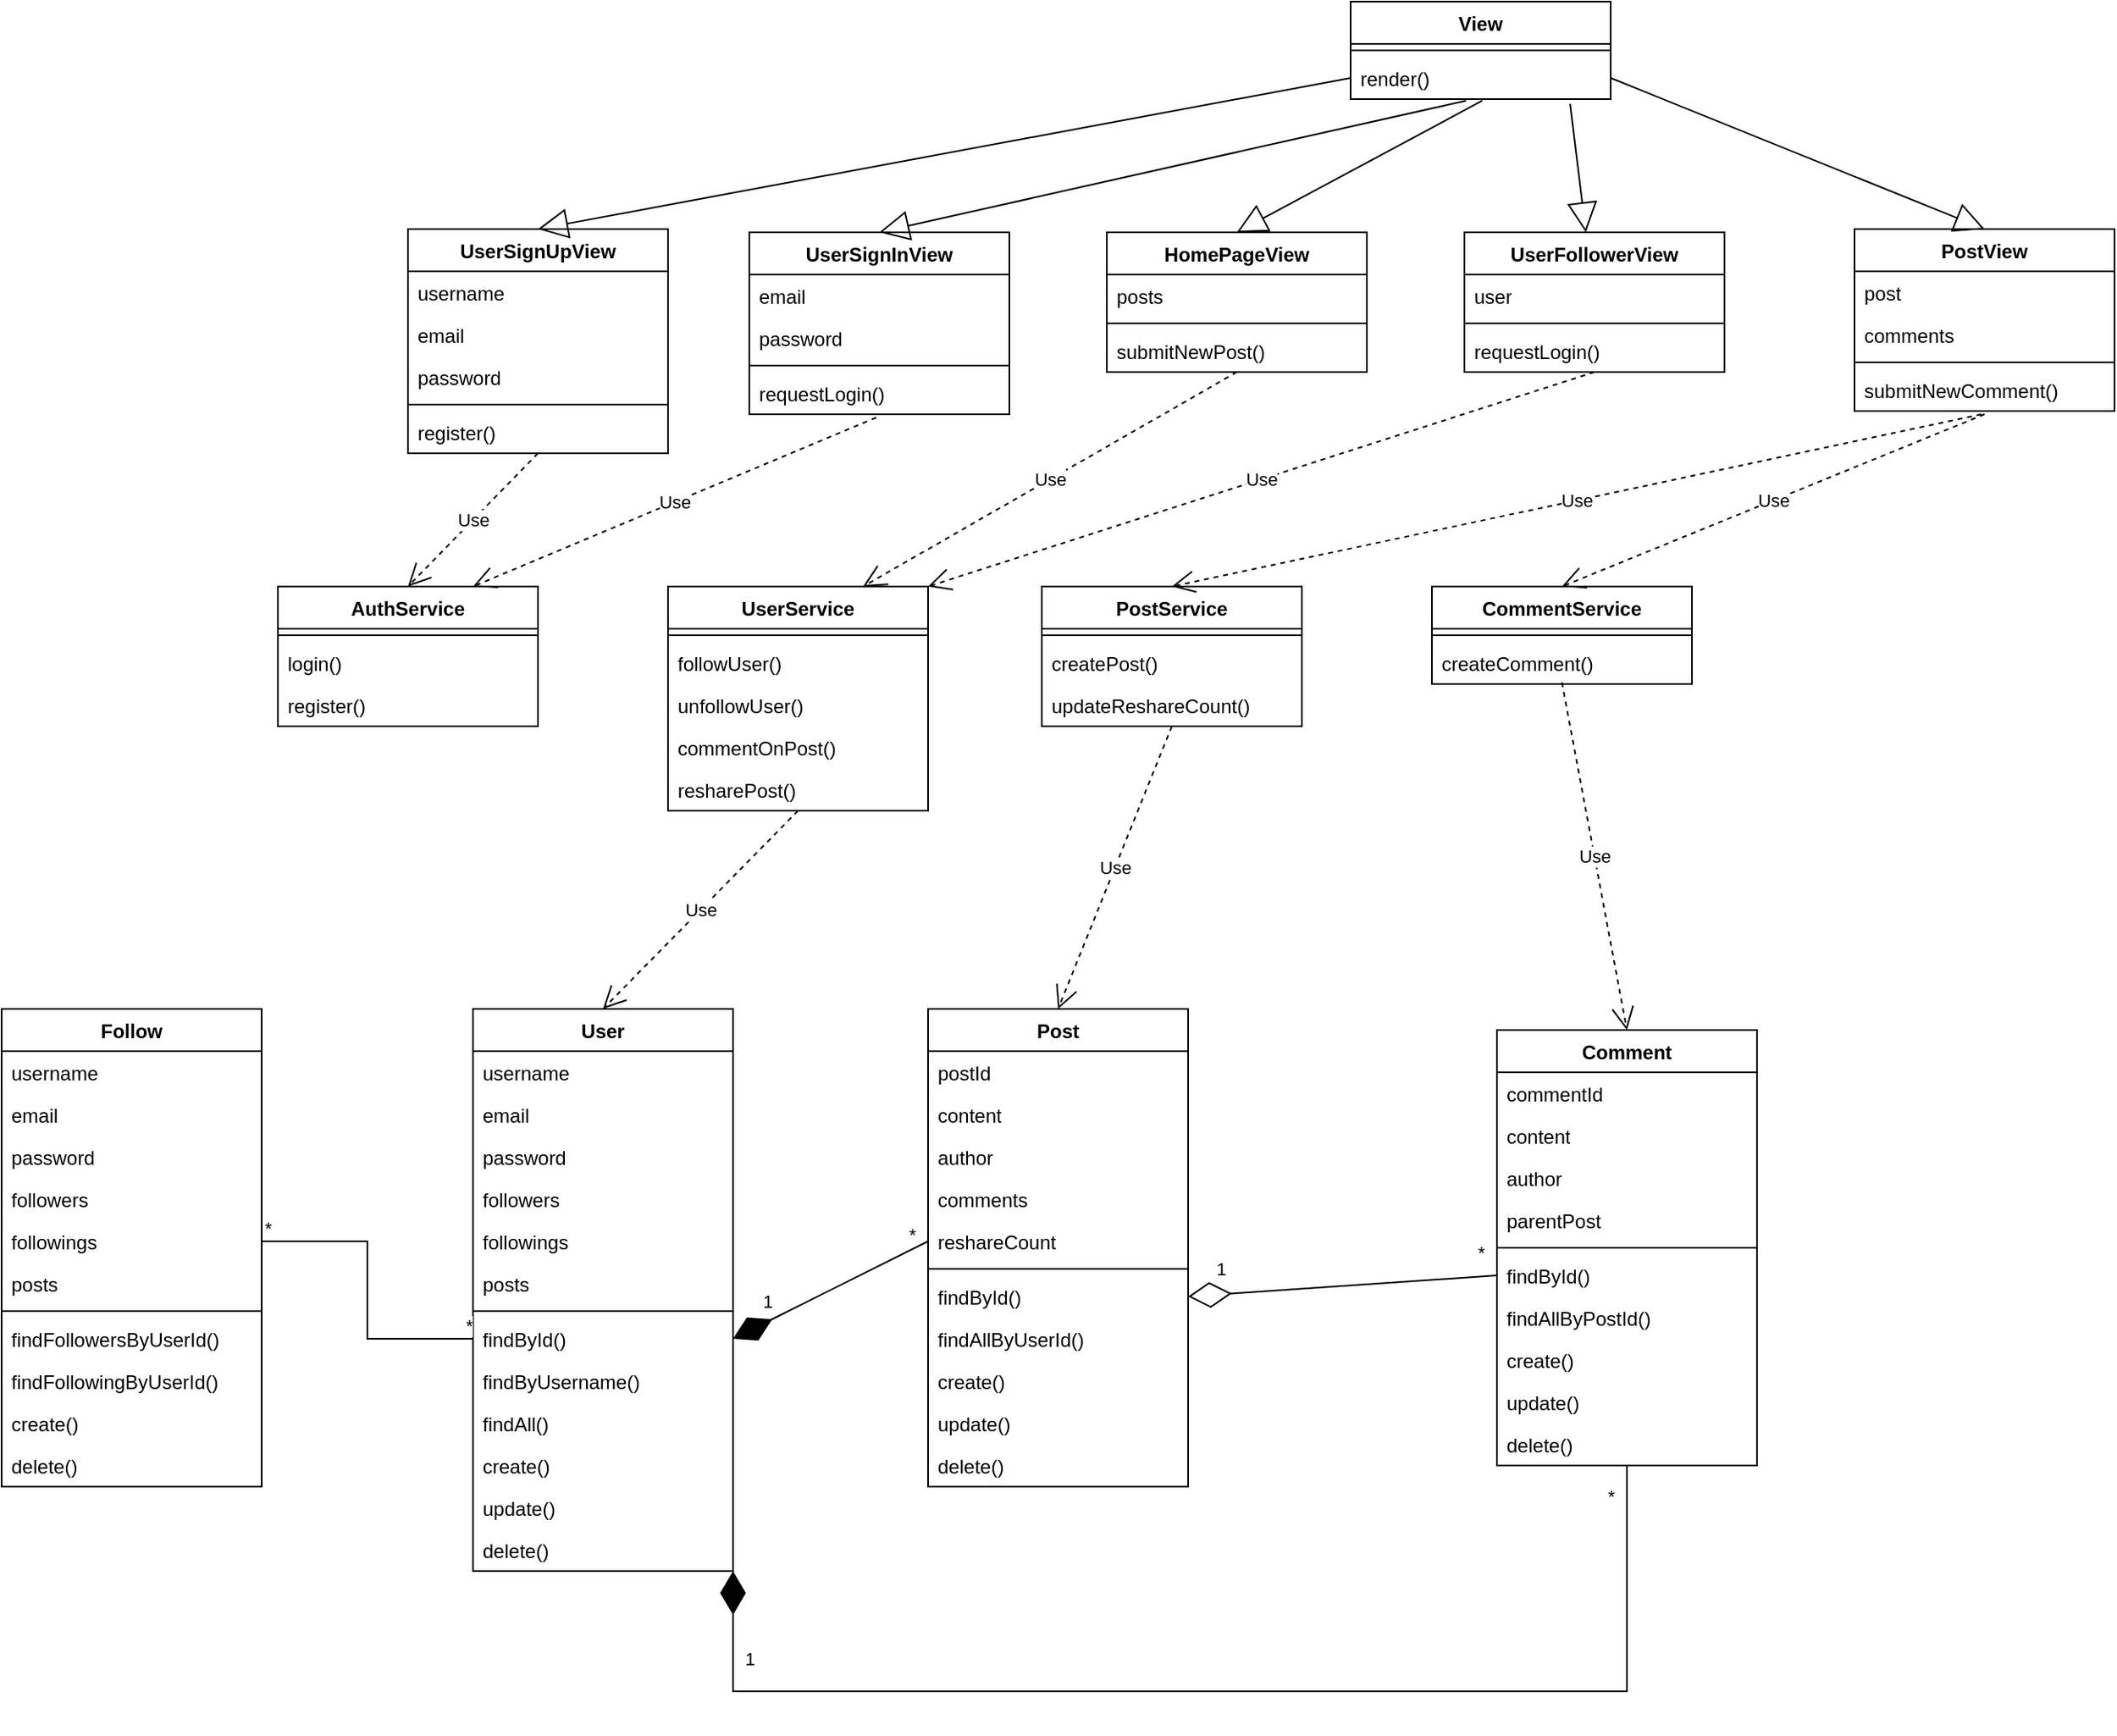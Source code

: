 <mxfile version="22.1.5" type="github">
  <diagram name="Page-1" id="UT8CZ-kKXrXBAKMA9dyA">
    <mxGraphModel dx="2494" dy="1551" grid="1" gridSize="10" guides="1" tooltips="1" connect="1" arrows="1" fold="1" page="1" pageScale="1" pageWidth="850" pageHeight="1100" math="0" shadow="0">
      <root>
        <mxCell id="0" />
        <mxCell id="1" parent="0" />
        <mxCell id="s4YndSarPMpqqNExpwYl-1" value="User" style="swimlane;fontStyle=1;align=center;verticalAlign=top;childLayout=stackLayout;horizontal=1;startSize=26;horizontalStack=0;resizeParent=1;resizeParentMax=0;resizeLast=0;collapsible=1;marginBottom=0;whiteSpace=wrap;html=1;" parent="1" vertex="1">
          <mxGeometry x="-720" y="600" width="160" height="346" as="geometry" />
        </mxCell>
        <mxCell id="s4YndSarPMpqqNExpwYl-19" value="username" style="text;strokeColor=none;fillColor=none;align=left;verticalAlign=top;spacingLeft=4;spacingRight=4;overflow=hidden;rotatable=0;points=[[0,0.5],[1,0.5]];portConstraint=eastwest;whiteSpace=wrap;html=1;" parent="s4YndSarPMpqqNExpwYl-1" vertex="1">
          <mxGeometry y="26" width="160" height="26" as="geometry" />
        </mxCell>
        <mxCell id="uorjEG0-72uclnNMncX7-30" value="email" style="text;strokeColor=none;fillColor=none;align=left;verticalAlign=top;spacingLeft=4;spacingRight=4;overflow=hidden;rotatable=0;points=[[0,0.5],[1,0.5]];portConstraint=eastwest;whiteSpace=wrap;html=1;" vertex="1" parent="s4YndSarPMpqqNExpwYl-1">
          <mxGeometry y="52" width="160" height="26" as="geometry" />
        </mxCell>
        <mxCell id="s4YndSarPMpqqNExpwYl-20" value="password" style="text;strokeColor=none;fillColor=none;align=left;verticalAlign=top;spacingLeft=4;spacingRight=4;overflow=hidden;rotatable=0;points=[[0,0.5],[1,0.5]];portConstraint=eastwest;whiteSpace=wrap;html=1;" parent="s4YndSarPMpqqNExpwYl-1" vertex="1">
          <mxGeometry y="78" width="160" height="26" as="geometry" />
        </mxCell>
        <mxCell id="s4YndSarPMpqqNExpwYl-94" value="followers" style="text;strokeColor=none;fillColor=none;align=left;verticalAlign=top;spacingLeft=4;spacingRight=4;overflow=hidden;rotatable=0;points=[[0,0.5],[1,0.5]];portConstraint=eastwest;whiteSpace=wrap;html=1;" parent="s4YndSarPMpqqNExpwYl-1" vertex="1">
          <mxGeometry y="104" width="160" height="26" as="geometry" />
        </mxCell>
        <mxCell id="s4YndSarPMpqqNExpwYl-95" value="followings" style="text;strokeColor=none;fillColor=none;align=left;verticalAlign=top;spacingLeft=4;spacingRight=4;overflow=hidden;rotatable=0;points=[[0,0.5],[1,0.5]];portConstraint=eastwest;whiteSpace=wrap;html=1;" parent="s4YndSarPMpqqNExpwYl-1" vertex="1">
          <mxGeometry y="130" width="160" height="26" as="geometry" />
        </mxCell>
        <mxCell id="s4YndSarPMpqqNExpwYl-18" value="posts" style="text;strokeColor=none;fillColor=none;align=left;verticalAlign=top;spacingLeft=4;spacingRight=4;overflow=hidden;rotatable=0;points=[[0,0.5],[1,0.5]];portConstraint=eastwest;whiteSpace=wrap;html=1;" parent="s4YndSarPMpqqNExpwYl-1" vertex="1">
          <mxGeometry y="156" width="160" height="26" as="geometry" />
        </mxCell>
        <mxCell id="s4YndSarPMpqqNExpwYl-3" value="" style="line;strokeWidth=1;fillColor=none;align=left;verticalAlign=middle;spacingTop=-1;spacingLeft=3;spacingRight=3;rotatable=0;labelPosition=right;points=[];portConstraint=eastwest;strokeColor=inherit;" parent="s4YndSarPMpqqNExpwYl-1" vertex="1">
          <mxGeometry y="182" width="160" height="8" as="geometry" />
        </mxCell>
        <mxCell id="uorjEG0-72uclnNMncX7-3" value="findById()" style="text;strokeColor=none;fillColor=none;align=left;verticalAlign=top;spacingLeft=4;spacingRight=4;overflow=hidden;rotatable=0;points=[[0,0.5],[1,0.5]];portConstraint=eastwest;whiteSpace=wrap;html=1;" vertex="1" parent="s4YndSarPMpqqNExpwYl-1">
          <mxGeometry y="190" width="160" height="26" as="geometry" />
        </mxCell>
        <mxCell id="s4YndSarPMpqqNExpwYl-22" value="findByUsername()" style="text;strokeColor=none;fillColor=none;align=left;verticalAlign=top;spacingLeft=4;spacingRight=4;overflow=hidden;rotatable=0;points=[[0,0.5],[1,0.5]];portConstraint=eastwest;whiteSpace=wrap;html=1;" parent="s4YndSarPMpqqNExpwYl-1" vertex="1">
          <mxGeometry y="216" width="160" height="26" as="geometry" />
        </mxCell>
        <mxCell id="s4YndSarPMpqqNExpwYl-23" value="findAll()" style="text;strokeColor=none;fillColor=none;align=left;verticalAlign=top;spacingLeft=4;spacingRight=4;overflow=hidden;rotatable=0;points=[[0,0.5],[1,0.5]];portConstraint=eastwest;whiteSpace=wrap;html=1;" parent="s4YndSarPMpqqNExpwYl-1" vertex="1">
          <mxGeometry y="242" width="160" height="26" as="geometry" />
        </mxCell>
        <mxCell id="s4YndSarPMpqqNExpwYl-24" value="create()" style="text;strokeColor=none;fillColor=none;align=left;verticalAlign=top;spacingLeft=4;spacingRight=4;overflow=hidden;rotatable=0;points=[[0,0.5],[1,0.5]];portConstraint=eastwest;whiteSpace=wrap;html=1;" parent="s4YndSarPMpqqNExpwYl-1" vertex="1">
          <mxGeometry y="268" width="160" height="26" as="geometry" />
        </mxCell>
        <mxCell id="s4YndSarPMpqqNExpwYl-25" value="update()" style="text;strokeColor=none;fillColor=none;align=left;verticalAlign=top;spacingLeft=4;spacingRight=4;overflow=hidden;rotatable=0;points=[[0,0.5],[1,0.5]];portConstraint=eastwest;whiteSpace=wrap;html=1;" parent="s4YndSarPMpqqNExpwYl-1" vertex="1">
          <mxGeometry y="294" width="160" height="26" as="geometry" />
        </mxCell>
        <mxCell id="uorjEG0-72uclnNMncX7-2" value="delete()" style="text;strokeColor=none;fillColor=none;align=left;verticalAlign=top;spacingLeft=4;spacingRight=4;overflow=hidden;rotatable=0;points=[[0,0.5],[1,0.5]];portConstraint=eastwest;whiteSpace=wrap;html=1;" vertex="1" parent="s4YndSarPMpqqNExpwYl-1">
          <mxGeometry y="320" width="160" height="26" as="geometry" />
        </mxCell>
        <mxCell id="s4YndSarPMpqqNExpwYl-5" value="Comment" style="swimlane;fontStyle=1;align=center;verticalAlign=top;childLayout=stackLayout;horizontal=1;startSize=26;horizontalStack=0;resizeParent=1;resizeParentMax=0;resizeLast=0;collapsible=1;marginBottom=0;whiteSpace=wrap;html=1;" parent="1" vertex="1">
          <mxGeometry x="-90" y="613" width="160" height="268" as="geometry" />
        </mxCell>
        <mxCell id="s4YndSarPMpqqNExpwYl-6" value="commentId" style="text;strokeColor=none;fillColor=none;align=left;verticalAlign=top;spacingLeft=4;spacingRight=4;overflow=hidden;rotatable=0;points=[[0,0.5],[1,0.5]];portConstraint=eastwest;whiteSpace=wrap;html=1;" parent="s4YndSarPMpqqNExpwYl-5" vertex="1">
          <mxGeometry y="26" width="160" height="26" as="geometry" />
        </mxCell>
        <mxCell id="s4YndSarPMpqqNExpwYl-123" value="content" style="text;strokeColor=none;fillColor=none;align=left;verticalAlign=top;spacingLeft=4;spacingRight=4;overflow=hidden;rotatable=0;points=[[0,0.5],[1,0.5]];portConstraint=eastwest;whiteSpace=wrap;html=1;" parent="s4YndSarPMpqqNExpwYl-5" vertex="1">
          <mxGeometry y="52" width="160" height="26" as="geometry" />
        </mxCell>
        <mxCell id="s4YndSarPMpqqNExpwYl-124" value="author" style="text;strokeColor=none;fillColor=none;align=left;verticalAlign=top;spacingLeft=4;spacingRight=4;overflow=hidden;rotatable=0;points=[[0,0.5],[1,0.5]];portConstraint=eastwest;whiteSpace=wrap;html=1;" parent="s4YndSarPMpqqNExpwYl-5" vertex="1">
          <mxGeometry y="78" width="160" height="26" as="geometry" />
        </mxCell>
        <mxCell id="s4YndSarPMpqqNExpwYl-125" value="parentPost" style="text;strokeColor=none;fillColor=none;align=left;verticalAlign=top;spacingLeft=4;spacingRight=4;overflow=hidden;rotatable=0;points=[[0,0.5],[1,0.5]];portConstraint=eastwest;whiteSpace=wrap;html=1;" parent="s4YndSarPMpqqNExpwYl-5" vertex="1">
          <mxGeometry y="104" width="160" height="26" as="geometry" />
        </mxCell>
        <mxCell id="s4YndSarPMpqqNExpwYl-7" value="" style="line;strokeWidth=1;fillColor=none;align=left;verticalAlign=middle;spacingTop=-1;spacingLeft=3;spacingRight=3;rotatable=0;labelPosition=right;points=[];portConstraint=eastwest;strokeColor=inherit;" parent="s4YndSarPMpqqNExpwYl-5" vertex="1">
          <mxGeometry y="130" width="160" height="8" as="geometry" />
        </mxCell>
        <mxCell id="uorjEG0-72uclnNMncX7-110" value="findById()" style="text;strokeColor=none;fillColor=none;align=left;verticalAlign=top;spacingLeft=4;spacingRight=4;overflow=hidden;rotatable=0;points=[[0,0.5],[1,0.5]];portConstraint=eastwest;whiteSpace=wrap;html=1;" vertex="1" parent="s4YndSarPMpqqNExpwYl-5">
          <mxGeometry y="138" width="160" height="26" as="geometry" />
        </mxCell>
        <mxCell id="uorjEG0-72uclnNMncX7-111" value="findAllByPostId()" style="text;strokeColor=none;fillColor=none;align=left;verticalAlign=top;spacingLeft=4;spacingRight=4;overflow=hidden;rotatable=0;points=[[0,0.5],[1,0.5]];portConstraint=eastwest;whiteSpace=wrap;html=1;" vertex="1" parent="s4YndSarPMpqqNExpwYl-5">
          <mxGeometry y="164" width="160" height="26" as="geometry" />
        </mxCell>
        <mxCell id="s4YndSarPMpqqNExpwYl-8" value="create()" style="text;strokeColor=none;fillColor=none;align=left;verticalAlign=top;spacingLeft=4;spacingRight=4;overflow=hidden;rotatable=0;points=[[0,0.5],[1,0.5]];portConstraint=eastwest;whiteSpace=wrap;html=1;" parent="s4YndSarPMpqqNExpwYl-5" vertex="1">
          <mxGeometry y="190" width="160" height="26" as="geometry" />
        </mxCell>
        <mxCell id="uorjEG0-72uclnNMncX7-112" value="update()" style="text;strokeColor=none;fillColor=none;align=left;verticalAlign=top;spacingLeft=4;spacingRight=4;overflow=hidden;rotatable=0;points=[[0,0.5],[1,0.5]];portConstraint=eastwest;whiteSpace=wrap;html=1;" vertex="1" parent="s4YndSarPMpqqNExpwYl-5">
          <mxGeometry y="216" width="160" height="26" as="geometry" />
        </mxCell>
        <mxCell id="uorjEG0-72uclnNMncX7-113" value="delete()" style="text;strokeColor=none;fillColor=none;align=left;verticalAlign=top;spacingLeft=4;spacingRight=4;overflow=hidden;rotatable=0;points=[[0,0.5],[1,0.5]];portConstraint=eastwest;whiteSpace=wrap;html=1;" vertex="1" parent="s4YndSarPMpqqNExpwYl-5">
          <mxGeometry y="242" width="160" height="26" as="geometry" />
        </mxCell>
        <mxCell id="s4YndSarPMpqqNExpwYl-26" value="Post" style="swimlane;fontStyle=1;align=center;verticalAlign=top;childLayout=stackLayout;horizontal=1;startSize=26;horizontalStack=0;resizeParent=1;resizeParentMax=0;resizeLast=0;collapsible=1;marginBottom=0;whiteSpace=wrap;html=1;" parent="1" vertex="1">
          <mxGeometry x="-440" y="600" width="160" height="294" as="geometry" />
        </mxCell>
        <mxCell id="s4YndSarPMpqqNExpwYl-27" value="postId" style="text;strokeColor=none;fillColor=none;align=left;verticalAlign=top;spacingLeft=4;spacingRight=4;overflow=hidden;rotatable=0;points=[[0,0.5],[1,0.5]];portConstraint=eastwest;whiteSpace=wrap;html=1;" parent="s4YndSarPMpqqNExpwYl-26" vertex="1">
          <mxGeometry y="26" width="160" height="26" as="geometry" />
        </mxCell>
        <mxCell id="s4YndSarPMpqqNExpwYl-28" value="content" style="text;strokeColor=none;fillColor=none;align=left;verticalAlign=top;spacingLeft=4;spacingRight=4;overflow=hidden;rotatable=0;points=[[0,0.5],[1,0.5]];portConstraint=eastwest;whiteSpace=wrap;html=1;" parent="s4YndSarPMpqqNExpwYl-26" vertex="1">
          <mxGeometry y="52" width="160" height="26" as="geometry" />
        </mxCell>
        <mxCell id="s4YndSarPMpqqNExpwYl-29" value="author" style="text;strokeColor=none;fillColor=none;align=left;verticalAlign=top;spacingLeft=4;spacingRight=4;overflow=hidden;rotatable=0;points=[[0,0.5],[1,0.5]];portConstraint=eastwest;whiteSpace=wrap;html=1;" parent="s4YndSarPMpqqNExpwYl-26" vertex="1">
          <mxGeometry y="78" width="160" height="26" as="geometry" />
        </mxCell>
        <mxCell id="s4YndSarPMpqqNExpwYl-30" value="comments" style="text;strokeColor=none;fillColor=none;align=left;verticalAlign=top;spacingLeft=4;spacingRight=4;overflow=hidden;rotatable=0;points=[[0,0.5],[1,0.5]];portConstraint=eastwest;whiteSpace=wrap;html=1;" parent="s4YndSarPMpqqNExpwYl-26" vertex="1">
          <mxGeometry y="104" width="160" height="26" as="geometry" />
        </mxCell>
        <mxCell id="s4YndSarPMpqqNExpwYl-32" value="reshareCount" style="text;strokeColor=none;fillColor=none;align=left;verticalAlign=top;spacingLeft=4;spacingRight=4;overflow=hidden;rotatable=0;points=[[0,0.5],[1,0.5]];portConstraint=eastwest;whiteSpace=wrap;html=1;" parent="s4YndSarPMpqqNExpwYl-26" vertex="1">
          <mxGeometry y="130" width="160" height="26" as="geometry" />
        </mxCell>
        <mxCell id="s4YndSarPMpqqNExpwYl-31" value="" style="line;strokeWidth=1;fillColor=none;align=left;verticalAlign=middle;spacingTop=-1;spacingLeft=3;spacingRight=3;rotatable=0;labelPosition=right;points=[];portConstraint=eastwest;strokeColor=inherit;" parent="s4YndSarPMpqqNExpwYl-26" vertex="1">
          <mxGeometry y="156" width="160" height="8" as="geometry" />
        </mxCell>
        <mxCell id="uorjEG0-72uclnNMncX7-1" value="findById()" style="text;strokeColor=none;fillColor=none;align=left;verticalAlign=top;spacingLeft=4;spacingRight=4;overflow=hidden;rotatable=0;points=[[0,0.5],[1,0.5]];portConstraint=eastwest;whiteSpace=wrap;html=1;" vertex="1" parent="s4YndSarPMpqqNExpwYl-26">
          <mxGeometry y="164" width="160" height="26" as="geometry" />
        </mxCell>
        <mxCell id="s4YndSarPMpqqNExpwYl-33" value="findAllByUserId()" style="text;strokeColor=none;fillColor=none;align=left;verticalAlign=top;spacingLeft=4;spacingRight=4;overflow=hidden;rotatable=0;points=[[0,0.5],[1,0.5]];portConstraint=eastwest;whiteSpace=wrap;html=1;" parent="s4YndSarPMpqqNExpwYl-26" vertex="1">
          <mxGeometry y="190" width="160" height="26" as="geometry" />
        </mxCell>
        <mxCell id="uorjEG0-72uclnNMncX7-107" value="create()" style="text;strokeColor=none;fillColor=none;align=left;verticalAlign=top;spacingLeft=4;spacingRight=4;overflow=hidden;rotatable=0;points=[[0,0.5],[1,0.5]];portConstraint=eastwest;whiteSpace=wrap;html=1;" vertex="1" parent="s4YndSarPMpqqNExpwYl-26">
          <mxGeometry y="216" width="160" height="26" as="geometry" />
        </mxCell>
        <mxCell id="uorjEG0-72uclnNMncX7-108" value="update()" style="text;strokeColor=none;fillColor=none;align=left;verticalAlign=top;spacingLeft=4;spacingRight=4;overflow=hidden;rotatable=0;points=[[0,0.5],[1,0.5]];portConstraint=eastwest;whiteSpace=wrap;html=1;" vertex="1" parent="s4YndSarPMpqqNExpwYl-26">
          <mxGeometry y="242" width="160" height="26" as="geometry" />
        </mxCell>
        <mxCell id="uorjEG0-72uclnNMncX7-109" value="delete()" style="text;strokeColor=none;fillColor=none;align=left;verticalAlign=top;spacingLeft=4;spacingRight=4;overflow=hidden;rotatable=0;points=[[0,0.5],[1,0.5]];portConstraint=eastwest;whiteSpace=wrap;html=1;" vertex="1" parent="s4YndSarPMpqqNExpwYl-26">
          <mxGeometry y="268" width="160" height="26" as="geometry" />
        </mxCell>
        <mxCell id="uorjEG0-72uclnNMncX7-21" value="UserSignInView" style="swimlane;fontStyle=1;align=center;verticalAlign=top;childLayout=stackLayout;horizontal=1;startSize=26;horizontalStack=0;resizeParent=1;resizeParentMax=0;resizeLast=0;collapsible=1;marginBottom=0;whiteSpace=wrap;html=1;" vertex="1" parent="1">
          <mxGeometry x="-550" y="122" width="160" height="112" as="geometry" />
        </mxCell>
        <mxCell id="uorjEG0-72uclnNMncX7-22" value="email" style="text;strokeColor=none;fillColor=none;align=left;verticalAlign=top;spacingLeft=4;spacingRight=4;overflow=hidden;rotatable=0;points=[[0,0.5],[1,0.5]];portConstraint=eastwest;whiteSpace=wrap;html=1;" vertex="1" parent="uorjEG0-72uclnNMncX7-21">
          <mxGeometry y="26" width="160" height="26" as="geometry" />
        </mxCell>
        <mxCell id="uorjEG0-72uclnNMncX7-23" value="password" style="text;strokeColor=none;fillColor=none;align=left;verticalAlign=top;spacingLeft=4;spacingRight=4;overflow=hidden;rotatable=0;points=[[0,0.5],[1,0.5]];portConstraint=eastwest;whiteSpace=wrap;html=1;" vertex="1" parent="uorjEG0-72uclnNMncX7-21">
          <mxGeometry y="52" width="160" height="26" as="geometry" />
        </mxCell>
        <mxCell id="uorjEG0-72uclnNMncX7-27" value="" style="line;strokeWidth=1;fillColor=none;align=left;verticalAlign=middle;spacingTop=-1;spacingLeft=3;spacingRight=3;rotatable=0;labelPosition=right;points=[];portConstraint=eastwest;strokeColor=inherit;" vertex="1" parent="uorjEG0-72uclnNMncX7-21">
          <mxGeometry y="78" width="160" height="8" as="geometry" />
        </mxCell>
        <mxCell id="uorjEG0-72uclnNMncX7-59" value="requestLogin()" style="text;strokeColor=none;fillColor=none;align=left;verticalAlign=top;spacingLeft=4;spacingRight=4;overflow=hidden;rotatable=0;points=[[0,0.5],[1,0.5]];portConstraint=eastwest;whiteSpace=wrap;html=1;" vertex="1" parent="uorjEG0-72uclnNMncX7-21">
          <mxGeometry y="86" width="160" height="26" as="geometry" />
        </mxCell>
        <mxCell id="uorjEG0-72uclnNMncX7-31" value="View" style="swimlane;fontStyle=1;align=center;verticalAlign=top;childLayout=stackLayout;horizontal=1;startSize=26;horizontalStack=0;resizeParent=1;resizeParentMax=0;resizeLast=0;collapsible=1;marginBottom=0;whiteSpace=wrap;html=1;" vertex="1" parent="1">
          <mxGeometry x="-180" y="-20" width="160" height="60" as="geometry" />
        </mxCell>
        <mxCell id="uorjEG0-72uclnNMncX7-37" value="" style="line;strokeWidth=1;fillColor=none;align=left;verticalAlign=middle;spacingTop=-1;spacingLeft=3;spacingRight=3;rotatable=0;labelPosition=right;points=[];portConstraint=eastwest;strokeColor=inherit;" vertex="1" parent="uorjEG0-72uclnNMncX7-31">
          <mxGeometry y="26" width="160" height="8" as="geometry" />
        </mxCell>
        <mxCell id="uorjEG0-72uclnNMncX7-38" value="render()" style="text;strokeColor=none;fillColor=none;align=left;verticalAlign=top;spacingLeft=4;spacingRight=4;overflow=hidden;rotatable=0;points=[[0,0.5],[1,0.5]];portConstraint=eastwest;whiteSpace=wrap;html=1;" vertex="1" parent="uorjEG0-72uclnNMncX7-31">
          <mxGeometry y="34" width="160" height="26" as="geometry" />
        </mxCell>
        <mxCell id="uorjEG0-72uclnNMncX7-39" value="" style="endArrow=block;endSize=16;endFill=0;html=1;rounded=0;entryX=0.5;entryY=0;entryDx=0;entryDy=0;exitX=0.444;exitY=1.038;exitDx=0;exitDy=0;exitPerimeter=0;" edge="1" parent="1" source="uorjEG0-72uclnNMncX7-38" target="uorjEG0-72uclnNMncX7-21">
          <mxGeometry width="160" relative="1" as="geometry">
            <mxPoint x="-110" y="50" as="sourcePoint" />
            <mxPoint x="-110" y="140" as="targetPoint" />
          </mxGeometry>
        </mxCell>
        <mxCell id="uorjEG0-72uclnNMncX7-40" value="HomePageView" style="swimlane;fontStyle=1;align=center;verticalAlign=top;childLayout=stackLayout;horizontal=1;startSize=26;horizontalStack=0;resizeParent=1;resizeParentMax=0;resizeLast=0;collapsible=1;marginBottom=0;whiteSpace=wrap;html=1;" vertex="1" parent="1">
          <mxGeometry x="-330" y="122" width="160" height="86" as="geometry" />
        </mxCell>
        <mxCell id="uorjEG0-72uclnNMncX7-41" value="posts" style="text;strokeColor=none;fillColor=none;align=left;verticalAlign=top;spacingLeft=4;spacingRight=4;overflow=hidden;rotatable=0;points=[[0,0.5],[1,0.5]];portConstraint=eastwest;whiteSpace=wrap;html=1;" vertex="1" parent="uorjEG0-72uclnNMncX7-40">
          <mxGeometry y="26" width="160" height="26" as="geometry" />
        </mxCell>
        <mxCell id="uorjEG0-72uclnNMncX7-43" value="" style="line;strokeWidth=1;fillColor=none;align=left;verticalAlign=middle;spacingTop=-1;spacingLeft=3;spacingRight=3;rotatable=0;labelPosition=right;points=[];portConstraint=eastwest;strokeColor=inherit;" vertex="1" parent="uorjEG0-72uclnNMncX7-40">
          <mxGeometry y="52" width="160" height="8" as="geometry" />
        </mxCell>
        <mxCell id="uorjEG0-72uclnNMncX7-49" value="submitNewPost()" style="text;strokeColor=none;fillColor=none;align=left;verticalAlign=top;spacingLeft=4;spacingRight=4;overflow=hidden;rotatable=0;points=[[0,0.5],[1,0.5]];portConstraint=eastwest;whiteSpace=wrap;html=1;" vertex="1" parent="uorjEG0-72uclnNMncX7-40">
          <mxGeometry y="60" width="160" height="26" as="geometry" />
        </mxCell>
        <mxCell id="uorjEG0-72uclnNMncX7-48" value="" style="endArrow=block;endSize=16;endFill=0;html=1;rounded=0;entryX=0.5;entryY=0;entryDx=0;entryDy=0;exitX=0.506;exitY=1.038;exitDx=0;exitDy=0;exitPerimeter=0;" edge="1" parent="1" source="uorjEG0-72uclnNMncX7-38" target="uorjEG0-72uclnNMncX7-40">
          <mxGeometry width="160" relative="1" as="geometry">
            <mxPoint x="-9" y="54" as="sourcePoint" />
            <mxPoint x="-220" y="147" as="targetPoint" />
          </mxGeometry>
        </mxCell>
        <mxCell id="uorjEG0-72uclnNMncX7-60" value="PostView" style="swimlane;fontStyle=1;align=center;verticalAlign=top;childLayout=stackLayout;horizontal=1;startSize=26;horizontalStack=0;resizeParent=1;resizeParentMax=0;resizeLast=0;collapsible=1;marginBottom=0;whiteSpace=wrap;html=1;" vertex="1" parent="1">
          <mxGeometry x="130" y="120" width="160" height="112" as="geometry" />
        </mxCell>
        <mxCell id="uorjEG0-72uclnNMncX7-61" value="post" style="text;strokeColor=none;fillColor=none;align=left;verticalAlign=top;spacingLeft=4;spacingRight=4;overflow=hidden;rotatable=0;points=[[0,0.5],[1,0.5]];portConstraint=eastwest;whiteSpace=wrap;html=1;" vertex="1" parent="uorjEG0-72uclnNMncX7-60">
          <mxGeometry y="26" width="160" height="26" as="geometry" />
        </mxCell>
        <mxCell id="uorjEG0-72uclnNMncX7-64" value="comments" style="text;strokeColor=none;fillColor=none;align=left;verticalAlign=top;spacingLeft=4;spacingRight=4;overflow=hidden;rotatable=0;points=[[0,0.5],[1,0.5]];portConstraint=eastwest;whiteSpace=wrap;html=1;" vertex="1" parent="uorjEG0-72uclnNMncX7-60">
          <mxGeometry y="52" width="160" height="26" as="geometry" />
        </mxCell>
        <mxCell id="uorjEG0-72uclnNMncX7-62" value="" style="line;strokeWidth=1;fillColor=none;align=left;verticalAlign=middle;spacingTop=-1;spacingLeft=3;spacingRight=3;rotatable=0;labelPosition=right;points=[];portConstraint=eastwest;strokeColor=inherit;" vertex="1" parent="uorjEG0-72uclnNMncX7-60">
          <mxGeometry y="78" width="160" height="8" as="geometry" />
        </mxCell>
        <mxCell id="uorjEG0-72uclnNMncX7-63" value="submitNewComment()" style="text;strokeColor=none;fillColor=none;align=left;verticalAlign=top;spacingLeft=4;spacingRight=4;overflow=hidden;rotatable=0;points=[[0,0.5],[1,0.5]];portConstraint=eastwest;whiteSpace=wrap;html=1;" vertex="1" parent="uorjEG0-72uclnNMncX7-60">
          <mxGeometry y="86" width="160" height="26" as="geometry" />
        </mxCell>
        <mxCell id="uorjEG0-72uclnNMncX7-66" value="UserFollowerView" style="swimlane;fontStyle=1;align=center;verticalAlign=top;childLayout=stackLayout;horizontal=1;startSize=26;horizontalStack=0;resizeParent=1;resizeParentMax=0;resizeLast=0;collapsible=1;marginBottom=0;whiteSpace=wrap;html=1;" vertex="1" parent="1">
          <mxGeometry x="-110" y="122" width="160" height="86" as="geometry" />
        </mxCell>
        <mxCell id="uorjEG0-72uclnNMncX7-67" value="user" style="text;strokeColor=none;fillColor=none;align=left;verticalAlign=top;spacingLeft=4;spacingRight=4;overflow=hidden;rotatable=0;points=[[0,0.5],[1,0.5]];portConstraint=eastwest;whiteSpace=wrap;html=1;" vertex="1" parent="uorjEG0-72uclnNMncX7-66">
          <mxGeometry y="26" width="160" height="26" as="geometry" />
        </mxCell>
        <mxCell id="uorjEG0-72uclnNMncX7-69" value="" style="line;strokeWidth=1;fillColor=none;align=left;verticalAlign=middle;spacingTop=-1;spacingLeft=3;spacingRight=3;rotatable=0;labelPosition=right;points=[];portConstraint=eastwest;strokeColor=inherit;" vertex="1" parent="uorjEG0-72uclnNMncX7-66">
          <mxGeometry y="52" width="160" height="8" as="geometry" />
        </mxCell>
        <mxCell id="uorjEG0-72uclnNMncX7-70" value="requestLogin()" style="text;strokeColor=none;fillColor=none;align=left;verticalAlign=top;spacingLeft=4;spacingRight=4;overflow=hidden;rotatable=0;points=[[0,0.5],[1,0.5]];portConstraint=eastwest;whiteSpace=wrap;html=1;" vertex="1" parent="uorjEG0-72uclnNMncX7-66">
          <mxGeometry y="60" width="160" height="26" as="geometry" />
        </mxCell>
        <mxCell id="uorjEG0-72uclnNMncX7-71" value="" style="endArrow=block;endSize=16;endFill=0;html=1;rounded=0;entryX=0.5;entryY=0;entryDx=0;entryDy=0;exitX=1;exitY=0.5;exitDx=0;exitDy=0;" edge="1" parent="1" source="uorjEG0-72uclnNMncX7-38" target="uorjEG0-72uclnNMncX7-60">
          <mxGeometry width="160" relative="1" as="geometry">
            <mxPoint x="21" y="41" as="sourcePoint" />
            <mxPoint x="20" y="134" as="targetPoint" />
          </mxGeometry>
        </mxCell>
        <mxCell id="uorjEG0-72uclnNMncX7-72" value="UserSignUpView" style="swimlane;fontStyle=1;align=center;verticalAlign=top;childLayout=stackLayout;horizontal=1;startSize=26;horizontalStack=0;resizeParent=1;resizeParentMax=0;resizeLast=0;collapsible=1;marginBottom=0;whiteSpace=wrap;html=1;" vertex="1" parent="1">
          <mxGeometry x="-760" y="120" width="160" height="138" as="geometry" />
        </mxCell>
        <mxCell id="uorjEG0-72uclnNMncX7-73" value="username" style="text;strokeColor=none;fillColor=none;align=left;verticalAlign=top;spacingLeft=4;spacingRight=4;overflow=hidden;rotatable=0;points=[[0,0.5],[1,0.5]];portConstraint=eastwest;whiteSpace=wrap;html=1;" vertex="1" parent="uorjEG0-72uclnNMncX7-72">
          <mxGeometry y="26" width="160" height="26" as="geometry" />
        </mxCell>
        <mxCell id="uorjEG0-72uclnNMncX7-77" value="email" style="text;strokeColor=none;fillColor=none;align=left;verticalAlign=top;spacingLeft=4;spacingRight=4;overflow=hidden;rotatable=0;points=[[0,0.5],[1,0.5]];portConstraint=eastwest;whiteSpace=wrap;html=1;" vertex="1" parent="uorjEG0-72uclnNMncX7-72">
          <mxGeometry y="52" width="160" height="26" as="geometry" />
        </mxCell>
        <mxCell id="uorjEG0-72uclnNMncX7-74" value="password" style="text;strokeColor=none;fillColor=none;align=left;verticalAlign=top;spacingLeft=4;spacingRight=4;overflow=hidden;rotatable=0;points=[[0,0.5],[1,0.5]];portConstraint=eastwest;whiteSpace=wrap;html=1;" vertex="1" parent="uorjEG0-72uclnNMncX7-72">
          <mxGeometry y="78" width="160" height="26" as="geometry" />
        </mxCell>
        <mxCell id="uorjEG0-72uclnNMncX7-75" value="" style="line;strokeWidth=1;fillColor=none;align=left;verticalAlign=middle;spacingTop=-1;spacingLeft=3;spacingRight=3;rotatable=0;labelPosition=right;points=[];portConstraint=eastwest;strokeColor=inherit;" vertex="1" parent="uorjEG0-72uclnNMncX7-72">
          <mxGeometry y="104" width="160" height="8" as="geometry" />
        </mxCell>
        <mxCell id="uorjEG0-72uclnNMncX7-76" value="register()" style="text;strokeColor=none;fillColor=none;align=left;verticalAlign=top;spacingLeft=4;spacingRight=4;overflow=hidden;rotatable=0;points=[[0,0.5],[1,0.5]];portConstraint=eastwest;whiteSpace=wrap;html=1;" vertex="1" parent="uorjEG0-72uclnNMncX7-72">
          <mxGeometry y="112" width="160" height="26" as="geometry" />
        </mxCell>
        <mxCell id="uorjEG0-72uclnNMncX7-78" value="" style="endArrow=block;endSize=16;endFill=0;html=1;rounded=0;entryX=0.5;entryY=0;entryDx=0;entryDy=0;exitX=0;exitY=0.5;exitDx=0;exitDy=0;" edge="1" parent="1" source="uorjEG0-72uclnNMncX7-38" target="uorjEG0-72uclnNMncX7-72">
          <mxGeometry width="160" relative="1" as="geometry">
            <mxPoint x="-279" y="29" as="sourcePoint" />
            <mxPoint x="-490" y="122" as="targetPoint" />
          </mxGeometry>
        </mxCell>
        <mxCell id="uorjEG0-72uclnNMncX7-79" value="" style="endArrow=block;endSize=16;endFill=0;html=1;rounded=0;exitX=0.844;exitY=1.115;exitDx=0;exitDy=0;exitPerimeter=0;" edge="1" parent="1" source="uorjEG0-72uclnNMncX7-38" target="uorjEG0-72uclnNMncX7-66">
          <mxGeometry width="160" relative="1" as="geometry">
            <mxPoint x="21" y="90" as="sourcePoint" />
            <mxPoint x="20" y="183" as="targetPoint" />
          </mxGeometry>
        </mxCell>
        <mxCell id="uorjEG0-72uclnNMncX7-80" value="UserService" style="swimlane;fontStyle=1;align=center;verticalAlign=top;childLayout=stackLayout;horizontal=1;startSize=26;horizontalStack=0;resizeParent=1;resizeParentMax=0;resizeLast=0;collapsible=1;marginBottom=0;whiteSpace=wrap;html=1;" vertex="1" parent="1">
          <mxGeometry x="-600" y="340" width="160" height="138" as="geometry" />
        </mxCell>
        <mxCell id="uorjEG0-72uclnNMncX7-88" value="" style="line;strokeWidth=1;fillColor=none;align=left;verticalAlign=middle;spacingTop=-1;spacingLeft=3;spacingRight=3;rotatable=0;labelPosition=right;points=[];portConstraint=eastwest;strokeColor=inherit;" vertex="1" parent="uorjEG0-72uclnNMncX7-80">
          <mxGeometry y="26" width="160" height="8" as="geometry" />
        </mxCell>
        <mxCell id="uorjEG0-72uclnNMncX7-90" value="followUser()" style="text;strokeColor=none;fillColor=none;align=left;verticalAlign=top;spacingLeft=4;spacingRight=4;overflow=hidden;rotatable=0;points=[[0,0.5],[1,0.5]];portConstraint=eastwest;whiteSpace=wrap;html=1;" vertex="1" parent="uorjEG0-72uclnNMncX7-80">
          <mxGeometry y="34" width="160" height="26" as="geometry" />
        </mxCell>
        <mxCell id="uorjEG0-72uclnNMncX7-91" value="unfollowUser()" style="text;strokeColor=none;fillColor=none;align=left;verticalAlign=top;spacingLeft=4;spacingRight=4;overflow=hidden;rotatable=0;points=[[0,0.5],[1,0.5]];portConstraint=eastwest;whiteSpace=wrap;html=1;" vertex="1" parent="uorjEG0-72uclnNMncX7-80">
          <mxGeometry y="60" width="160" height="26" as="geometry" />
        </mxCell>
        <mxCell id="uorjEG0-72uclnNMncX7-92" value="commentOnPost()" style="text;strokeColor=none;fillColor=none;align=left;verticalAlign=top;spacingLeft=4;spacingRight=4;overflow=hidden;rotatable=0;points=[[0,0.5],[1,0.5]];portConstraint=eastwest;whiteSpace=wrap;html=1;" vertex="1" parent="uorjEG0-72uclnNMncX7-80">
          <mxGeometry y="86" width="160" height="26" as="geometry" />
        </mxCell>
        <mxCell id="uorjEG0-72uclnNMncX7-93" value="resharePost()" style="text;strokeColor=none;fillColor=none;align=left;verticalAlign=top;spacingLeft=4;spacingRight=4;overflow=hidden;rotatable=0;points=[[0,0.5],[1,0.5]];portConstraint=eastwest;whiteSpace=wrap;html=1;" vertex="1" parent="uorjEG0-72uclnNMncX7-80">
          <mxGeometry y="112" width="160" height="26" as="geometry" />
        </mxCell>
        <mxCell id="uorjEG0-72uclnNMncX7-98" value="PostService" style="swimlane;fontStyle=1;align=center;verticalAlign=top;childLayout=stackLayout;horizontal=1;startSize=26;horizontalStack=0;resizeParent=1;resizeParentMax=0;resizeLast=0;collapsible=1;marginBottom=0;whiteSpace=wrap;html=1;" vertex="1" parent="1">
          <mxGeometry x="-370" y="340" width="160" height="86" as="geometry" />
        </mxCell>
        <mxCell id="uorjEG0-72uclnNMncX7-104" value="" style="line;strokeWidth=1;fillColor=none;align=left;verticalAlign=middle;spacingTop=-1;spacingLeft=3;spacingRight=3;rotatable=0;labelPosition=right;points=[];portConstraint=eastwest;strokeColor=inherit;" vertex="1" parent="uorjEG0-72uclnNMncX7-98">
          <mxGeometry y="26" width="160" height="8" as="geometry" />
        </mxCell>
        <mxCell id="uorjEG0-72uclnNMncX7-105" value="createPost()" style="text;strokeColor=none;fillColor=none;align=left;verticalAlign=top;spacingLeft=4;spacingRight=4;overflow=hidden;rotatable=0;points=[[0,0.5],[1,0.5]];portConstraint=eastwest;whiteSpace=wrap;html=1;" vertex="1" parent="uorjEG0-72uclnNMncX7-98">
          <mxGeometry y="34" width="160" height="26" as="geometry" />
        </mxCell>
        <mxCell id="uorjEG0-72uclnNMncX7-106" value="updateReshareCount()" style="text;strokeColor=none;fillColor=none;align=left;verticalAlign=top;spacingLeft=4;spacingRight=4;overflow=hidden;rotatable=0;points=[[0,0.5],[1,0.5]];portConstraint=eastwest;whiteSpace=wrap;html=1;" vertex="1" parent="uorjEG0-72uclnNMncX7-98">
          <mxGeometry y="60" width="160" height="26" as="geometry" />
        </mxCell>
        <mxCell id="uorjEG0-72uclnNMncX7-115" value="Follow" style="swimlane;fontStyle=1;align=center;verticalAlign=top;childLayout=stackLayout;horizontal=1;startSize=26;horizontalStack=0;resizeParent=1;resizeParentMax=0;resizeLast=0;collapsible=1;marginBottom=0;whiteSpace=wrap;html=1;" vertex="1" parent="1">
          <mxGeometry x="-1010" y="600" width="160" height="294" as="geometry" />
        </mxCell>
        <mxCell id="uorjEG0-72uclnNMncX7-116" value="username" style="text;strokeColor=none;fillColor=none;align=left;verticalAlign=top;spacingLeft=4;spacingRight=4;overflow=hidden;rotatable=0;points=[[0,0.5],[1,0.5]];portConstraint=eastwest;whiteSpace=wrap;html=1;" vertex="1" parent="uorjEG0-72uclnNMncX7-115">
          <mxGeometry y="26" width="160" height="26" as="geometry" />
        </mxCell>
        <mxCell id="uorjEG0-72uclnNMncX7-117" value="email" style="text;strokeColor=none;fillColor=none;align=left;verticalAlign=top;spacingLeft=4;spacingRight=4;overflow=hidden;rotatable=0;points=[[0,0.5],[1,0.5]];portConstraint=eastwest;whiteSpace=wrap;html=1;" vertex="1" parent="uorjEG0-72uclnNMncX7-115">
          <mxGeometry y="52" width="160" height="26" as="geometry" />
        </mxCell>
        <mxCell id="uorjEG0-72uclnNMncX7-118" value="password" style="text;strokeColor=none;fillColor=none;align=left;verticalAlign=top;spacingLeft=4;spacingRight=4;overflow=hidden;rotatable=0;points=[[0,0.5],[1,0.5]];portConstraint=eastwest;whiteSpace=wrap;html=1;" vertex="1" parent="uorjEG0-72uclnNMncX7-115">
          <mxGeometry y="78" width="160" height="26" as="geometry" />
        </mxCell>
        <mxCell id="uorjEG0-72uclnNMncX7-119" value="followers" style="text;strokeColor=none;fillColor=none;align=left;verticalAlign=top;spacingLeft=4;spacingRight=4;overflow=hidden;rotatable=0;points=[[0,0.5],[1,0.5]];portConstraint=eastwest;whiteSpace=wrap;html=1;" vertex="1" parent="uorjEG0-72uclnNMncX7-115">
          <mxGeometry y="104" width="160" height="26" as="geometry" />
        </mxCell>
        <mxCell id="uorjEG0-72uclnNMncX7-120" value="followings" style="text;strokeColor=none;fillColor=none;align=left;verticalAlign=top;spacingLeft=4;spacingRight=4;overflow=hidden;rotatable=0;points=[[0,0.5],[1,0.5]];portConstraint=eastwest;whiteSpace=wrap;html=1;" vertex="1" parent="uorjEG0-72uclnNMncX7-115">
          <mxGeometry y="130" width="160" height="26" as="geometry" />
        </mxCell>
        <mxCell id="uorjEG0-72uclnNMncX7-121" value="posts" style="text;strokeColor=none;fillColor=none;align=left;verticalAlign=top;spacingLeft=4;spacingRight=4;overflow=hidden;rotatable=0;points=[[0,0.5],[1,0.5]];portConstraint=eastwest;whiteSpace=wrap;html=1;" vertex="1" parent="uorjEG0-72uclnNMncX7-115">
          <mxGeometry y="156" width="160" height="26" as="geometry" />
        </mxCell>
        <mxCell id="uorjEG0-72uclnNMncX7-122" value="" style="line;strokeWidth=1;fillColor=none;align=left;verticalAlign=middle;spacingTop=-1;spacingLeft=3;spacingRight=3;rotatable=0;labelPosition=right;points=[];portConstraint=eastwest;strokeColor=inherit;" vertex="1" parent="uorjEG0-72uclnNMncX7-115">
          <mxGeometry y="182" width="160" height="8" as="geometry" />
        </mxCell>
        <mxCell id="uorjEG0-72uclnNMncX7-123" value="findFollowersByUserId()" style="text;strokeColor=none;fillColor=none;align=left;verticalAlign=top;spacingLeft=4;spacingRight=4;overflow=hidden;rotatable=0;points=[[0,0.5],[1,0.5]];portConstraint=eastwest;whiteSpace=wrap;html=1;" vertex="1" parent="uorjEG0-72uclnNMncX7-115">
          <mxGeometry y="190" width="160" height="26" as="geometry" />
        </mxCell>
        <mxCell id="uorjEG0-72uclnNMncX7-124" value="findFollowingByUserId()" style="text;strokeColor=none;fillColor=none;align=left;verticalAlign=top;spacingLeft=4;spacingRight=4;overflow=hidden;rotatable=0;points=[[0,0.5],[1,0.5]];portConstraint=eastwest;whiteSpace=wrap;html=1;" vertex="1" parent="uorjEG0-72uclnNMncX7-115">
          <mxGeometry y="216" width="160" height="26" as="geometry" />
        </mxCell>
        <mxCell id="uorjEG0-72uclnNMncX7-126" value="create()" style="text;strokeColor=none;fillColor=none;align=left;verticalAlign=top;spacingLeft=4;spacingRight=4;overflow=hidden;rotatable=0;points=[[0,0.5],[1,0.5]];portConstraint=eastwest;whiteSpace=wrap;html=1;" vertex="1" parent="uorjEG0-72uclnNMncX7-115">
          <mxGeometry y="242" width="160" height="26" as="geometry" />
        </mxCell>
        <mxCell id="uorjEG0-72uclnNMncX7-128" value="delete()" style="text;strokeColor=none;fillColor=none;align=left;verticalAlign=top;spacingLeft=4;spacingRight=4;overflow=hidden;rotatable=0;points=[[0,0.5],[1,0.5]];portConstraint=eastwest;whiteSpace=wrap;html=1;" vertex="1" parent="uorjEG0-72uclnNMncX7-115">
          <mxGeometry y="268" width="160" height="26" as="geometry" />
        </mxCell>
        <mxCell id="uorjEG0-72uclnNMncX7-129" value="" style="endArrow=none;html=1;edgeStyle=orthogonalEdgeStyle;rounded=0;exitX=1;exitY=0.5;exitDx=0;exitDy=0;entryX=0;entryY=0.5;entryDx=0;entryDy=0;" edge="1" parent="1" source="uorjEG0-72uclnNMncX7-120" target="uorjEG0-72uclnNMncX7-3">
          <mxGeometry relative="1" as="geometry">
            <mxPoint x="-820" y="772.5" as="sourcePoint" />
            <mxPoint x="-660" y="772.5" as="targetPoint" />
          </mxGeometry>
        </mxCell>
        <mxCell id="uorjEG0-72uclnNMncX7-130" value="*" style="edgeLabel;resizable=0;html=1;align=left;verticalAlign=bottom;" connectable="0" vertex="1" parent="uorjEG0-72uclnNMncX7-129">
          <mxGeometry x="-1" relative="1" as="geometry" />
        </mxCell>
        <mxCell id="uorjEG0-72uclnNMncX7-131" value="*" style="edgeLabel;resizable=0;html=1;align=right;verticalAlign=bottom;" connectable="0" vertex="1" parent="uorjEG0-72uclnNMncX7-129">
          <mxGeometry x="1" relative="1" as="geometry" />
        </mxCell>
        <mxCell id="uorjEG0-72uclnNMncX7-135" value="" style="endArrow=diamondThin;endFill=1;endSize=24;html=1;rounded=0;entryX=1;entryY=0.5;entryDx=0;entryDy=0;exitX=0;exitY=0.5;exitDx=0;exitDy=0;" edge="1" parent="1" source="s4YndSarPMpqqNExpwYl-32" target="uorjEG0-72uclnNMncX7-3">
          <mxGeometry width="160" relative="1" as="geometry">
            <mxPoint x="-470" y="750" as="sourcePoint" />
            <mxPoint x="-530" y="770" as="targetPoint" />
          </mxGeometry>
        </mxCell>
        <mxCell id="uorjEG0-72uclnNMncX7-136" value="*" style="edgeLabel;html=1;align=center;verticalAlign=middle;resizable=0;points=[];" vertex="1" connectable="0" parent="uorjEG0-72uclnNMncX7-135">
          <mxGeometry x="0.733" y="-2" relative="1" as="geometry">
            <mxPoint x="95" y="-55" as="offset" />
          </mxGeometry>
        </mxCell>
        <mxCell id="uorjEG0-72uclnNMncX7-137" value="1" style="edgeLabel;html=1;align=center;verticalAlign=middle;resizable=0;points=[];" vertex="1" connectable="0" parent="uorjEG0-72uclnNMncX7-135">
          <mxGeometry x="0.673" y="1" relative="1" as="geometry">
            <mxPoint y="-14" as="offset" />
          </mxGeometry>
        </mxCell>
        <mxCell id="uorjEG0-72uclnNMncX7-138" value="" style="endArrow=diamondThin;endFill=1;endSize=24;html=1;rounded=0;entryX=1;entryY=1;entryDx=0;entryDy=0;edgeStyle=elbowEdgeStyle;exitX=0.5;exitY=1;exitDx=0;exitDy=0;" edge="1" parent="1" source="s4YndSarPMpqqNExpwYl-5" target="s4YndSarPMpqqNExpwYl-1">
          <mxGeometry width="160" relative="1" as="geometry">
            <mxPoint x="-160" y="950" as="sourcePoint" />
            <mxPoint x="-330" y="970" as="targetPoint" />
            <Array as="points">
              <mxPoint x="-340" y="1020" />
            </Array>
          </mxGeometry>
        </mxCell>
        <mxCell id="uorjEG0-72uclnNMncX7-139" value="*" style="edgeLabel;html=1;align=center;verticalAlign=middle;resizable=0;points=[];" vertex="1" connectable="0" parent="uorjEG0-72uclnNMncX7-138">
          <mxGeometry x="0.733" y="-2" relative="1" as="geometry">
            <mxPoint x="512" y="-118" as="offset" />
          </mxGeometry>
        </mxCell>
        <mxCell id="uorjEG0-72uclnNMncX7-140" value="1" style="edgeLabel;html=1;align=center;verticalAlign=middle;resizable=0;points=[];" vertex="1" connectable="0" parent="uorjEG0-72uclnNMncX7-138">
          <mxGeometry x="0.673" y="1" relative="1" as="geometry">
            <mxPoint x="-41" y="-21" as="offset" />
          </mxGeometry>
        </mxCell>
        <mxCell id="uorjEG0-72uclnNMncX7-141" value="" style="endArrow=diamondThin;endFill=0;endSize=24;html=1;rounded=0;entryX=1;entryY=0.5;entryDx=0;entryDy=0;exitX=0;exitY=0.5;exitDx=0;exitDy=0;" edge="1" parent="1" source="uorjEG0-72uclnNMncX7-110" target="uorjEG0-72uclnNMncX7-1">
          <mxGeometry width="160" relative="1" as="geometry">
            <mxPoint x="-460" y="940" as="sourcePoint" />
            <mxPoint x="-300" y="940" as="targetPoint" />
          </mxGeometry>
        </mxCell>
        <mxCell id="uorjEG0-72uclnNMncX7-142" value="1" style="edgeLabel;html=1;align=center;verticalAlign=middle;resizable=0;points=[];" vertex="1" connectable="0" parent="uorjEG0-72uclnNMncX7-141">
          <mxGeometry x="0.871" y="-4" relative="1" as="geometry">
            <mxPoint x="8" y="-12" as="offset" />
          </mxGeometry>
        </mxCell>
        <mxCell id="uorjEG0-72uclnNMncX7-143" value="*" style="edgeLabel;html=1;align=center;verticalAlign=middle;resizable=0;points=[];" vertex="1" connectable="0" parent="uorjEG0-72uclnNMncX7-141">
          <mxGeometry x="0.82" y="-2" relative="1" as="geometry">
            <mxPoint x="163" y="-24" as="offset" />
          </mxGeometry>
        </mxCell>
        <mxCell id="uorjEG0-72uclnNMncX7-144" value="Use" style="endArrow=open;endSize=12;dashed=1;html=1;rounded=0;exitX=0.5;exitY=1;exitDx=0;exitDy=0;entryX=0.5;entryY=0;entryDx=0;entryDy=0;" edge="1" parent="1" source="uorjEG0-72uclnNMncX7-80" target="s4YndSarPMpqqNExpwYl-1">
          <mxGeometry width="160" relative="1" as="geometry">
            <mxPoint x="-760" y="510" as="sourcePoint" />
            <mxPoint x="-600" y="510" as="targetPoint" />
          </mxGeometry>
        </mxCell>
        <mxCell id="uorjEG0-72uclnNMncX7-145" value="Use" style="endArrow=open;endSize=12;dashed=1;html=1;rounded=0;exitX=0.5;exitY=1;exitDx=0;exitDy=0;entryX=0.5;entryY=0;entryDx=0;entryDy=0;" edge="1" parent="1" source="uorjEG0-72uclnNMncX7-98" target="s4YndSarPMpqqNExpwYl-26">
          <mxGeometry width="160" relative="1" as="geometry">
            <mxPoint x="-290" y="460" as="sourcePoint" />
            <mxPoint x="-410" y="582" as="targetPoint" />
          </mxGeometry>
        </mxCell>
        <mxCell id="uorjEG0-72uclnNMncX7-146" value="CommentService" style="swimlane;fontStyle=1;align=center;verticalAlign=top;childLayout=stackLayout;horizontal=1;startSize=26;horizontalStack=0;resizeParent=1;resizeParentMax=0;resizeLast=0;collapsible=1;marginBottom=0;whiteSpace=wrap;html=1;" vertex="1" parent="1">
          <mxGeometry x="-130" y="340" width="160" height="60" as="geometry" />
        </mxCell>
        <mxCell id="uorjEG0-72uclnNMncX7-147" value="" style="line;strokeWidth=1;fillColor=none;align=left;verticalAlign=middle;spacingTop=-1;spacingLeft=3;spacingRight=3;rotatable=0;labelPosition=right;points=[];portConstraint=eastwest;strokeColor=inherit;" vertex="1" parent="uorjEG0-72uclnNMncX7-146">
          <mxGeometry y="26" width="160" height="8" as="geometry" />
        </mxCell>
        <mxCell id="uorjEG0-72uclnNMncX7-148" value="createComment()" style="text;strokeColor=none;fillColor=none;align=left;verticalAlign=top;spacingLeft=4;spacingRight=4;overflow=hidden;rotatable=0;points=[[0,0.5],[1,0.5]];portConstraint=eastwest;whiteSpace=wrap;html=1;" vertex="1" parent="uorjEG0-72uclnNMncX7-146">
          <mxGeometry y="34" width="160" height="26" as="geometry" />
        </mxCell>
        <mxCell id="uorjEG0-72uclnNMncX7-150" value="Use" style="endArrow=open;endSize=12;dashed=1;html=1;rounded=0;entryX=0.5;entryY=0;entryDx=0;entryDy=0;exitX=0.5;exitY=0.962;exitDx=0;exitDy=0;exitPerimeter=0;" edge="1" parent="1" source="uorjEG0-72uclnNMncX7-148" target="s4YndSarPMpqqNExpwYl-5">
          <mxGeometry width="160" relative="1" as="geometry">
            <mxPoint x="-60" y="420" as="sourcePoint" />
            <mxPoint x="-120" y="600" as="targetPoint" />
          </mxGeometry>
        </mxCell>
        <mxCell id="uorjEG0-72uclnNMncX7-153" value="Use" style="endArrow=open;endSize=12;dashed=1;html=1;rounded=0;exitX=0.5;exitY=1;exitDx=0;exitDy=0;entryX=0.75;entryY=0;entryDx=0;entryDy=0;" edge="1" parent="1" source="uorjEG0-72uclnNMncX7-40" target="uorjEG0-72uclnNMncX7-80">
          <mxGeometry width="160" relative="1" as="geometry">
            <mxPoint x="-510" y="234" as="sourcePoint" />
            <mxPoint x="-346" y="314" as="targetPoint" />
          </mxGeometry>
        </mxCell>
        <mxCell id="uorjEG0-72uclnNMncX7-154" value="Use" style="endArrow=open;endSize=12;dashed=1;html=1;rounded=0;exitX=0.5;exitY=1;exitDx=0;exitDy=0;entryX=1;entryY=0;entryDx=0;entryDy=0;" edge="1" parent="1" source="uorjEG0-72uclnNMncX7-66" target="uorjEG0-72uclnNMncX7-80">
          <mxGeometry width="160" relative="1" as="geometry">
            <mxPoint x="-130" y="208" as="sourcePoint" />
            <mxPoint x="-360" y="340" as="targetPoint" />
          </mxGeometry>
        </mxCell>
        <mxCell id="uorjEG0-72uclnNMncX7-155" value="Use" style="endArrow=open;endSize=12;dashed=1;html=1;rounded=0;exitX=0.488;exitY=1.077;exitDx=0;exitDy=0;entryX=0.5;entryY=0;entryDx=0;entryDy=0;exitPerimeter=0;" edge="1" parent="1" source="uorjEG0-72uclnNMncX7-63" target="uorjEG0-72uclnNMncX7-98">
          <mxGeometry width="160" relative="1" as="geometry">
            <mxPoint x="160" y="200" as="sourcePoint" />
            <mxPoint x="-250" y="332" as="targetPoint" />
          </mxGeometry>
        </mxCell>
        <mxCell id="uorjEG0-72uclnNMncX7-156" value="Use" style="endArrow=open;endSize=12;dashed=1;html=1;rounded=0;exitX=0.5;exitY=1.077;exitDx=0;exitDy=0;entryX=0.5;entryY=0;entryDx=0;entryDy=0;exitPerimeter=0;" edge="1" parent="1" source="uorjEG0-72uclnNMncX7-63" target="uorjEG0-72uclnNMncX7-146">
          <mxGeometry width="160" relative="1" as="geometry">
            <mxPoint x="278" y="380" as="sourcePoint" />
            <mxPoint x="-220" y="486" as="targetPoint" />
          </mxGeometry>
        </mxCell>
        <mxCell id="uorjEG0-72uclnNMncX7-157" value="AuthService" style="swimlane;fontStyle=1;align=center;verticalAlign=top;childLayout=stackLayout;horizontal=1;startSize=26;horizontalStack=0;resizeParent=1;resizeParentMax=0;resizeLast=0;collapsible=1;marginBottom=0;whiteSpace=wrap;html=1;" vertex="1" parent="1">
          <mxGeometry x="-840" y="340" width="160" height="86" as="geometry" />
        </mxCell>
        <mxCell id="uorjEG0-72uclnNMncX7-158" value="" style="line;strokeWidth=1;fillColor=none;align=left;verticalAlign=middle;spacingTop=-1;spacingLeft=3;spacingRight=3;rotatable=0;labelPosition=right;points=[];portConstraint=eastwest;strokeColor=inherit;" vertex="1" parent="uorjEG0-72uclnNMncX7-157">
          <mxGeometry y="26" width="160" height="8" as="geometry" />
        </mxCell>
        <mxCell id="uorjEG0-72uclnNMncX7-159" value="login()" style="text;strokeColor=none;fillColor=none;align=left;verticalAlign=top;spacingLeft=4;spacingRight=4;overflow=hidden;rotatable=0;points=[[0,0.5],[1,0.5]];portConstraint=eastwest;whiteSpace=wrap;html=1;" vertex="1" parent="uorjEG0-72uclnNMncX7-157">
          <mxGeometry y="34" width="160" height="26" as="geometry" />
        </mxCell>
        <mxCell id="uorjEG0-72uclnNMncX7-160" value="register()" style="text;strokeColor=none;fillColor=none;align=left;verticalAlign=top;spacingLeft=4;spacingRight=4;overflow=hidden;rotatable=0;points=[[0,0.5],[1,0.5]];portConstraint=eastwest;whiteSpace=wrap;html=1;" vertex="1" parent="uorjEG0-72uclnNMncX7-157">
          <mxGeometry y="60" width="160" height="26" as="geometry" />
        </mxCell>
        <mxCell id="uorjEG0-72uclnNMncX7-163" value="Use" style="endArrow=open;endSize=12;dashed=1;html=1;rounded=0;exitX=0.5;exitY=1;exitDx=0;exitDy=0;entryX=0.5;entryY=0;entryDx=0;entryDy=0;" edge="1" parent="1" source="uorjEG0-72uclnNMncX7-72" target="uorjEG0-72uclnNMncX7-157">
          <mxGeometry width="160" relative="1" as="geometry">
            <mxPoint x="-550" y="250" as="sourcePoint" />
            <mxPoint x="-780" y="382" as="targetPoint" />
          </mxGeometry>
        </mxCell>
        <mxCell id="uorjEG0-72uclnNMncX7-164" value="Use" style="endArrow=open;endSize=12;dashed=1;html=1;rounded=0;exitX=0.488;exitY=1.077;exitDx=0;exitDy=0;entryX=0.75;entryY=0;entryDx=0;entryDy=0;exitPerimeter=0;" edge="1" parent="1" source="uorjEG0-72uclnNMncX7-59" target="uorjEG0-72uclnNMncX7-157">
          <mxGeometry width="160" relative="1" as="geometry">
            <mxPoint x="-560" y="258" as="sourcePoint" />
            <mxPoint x="-640" y="340" as="targetPoint" />
          </mxGeometry>
        </mxCell>
      </root>
    </mxGraphModel>
  </diagram>
</mxfile>
